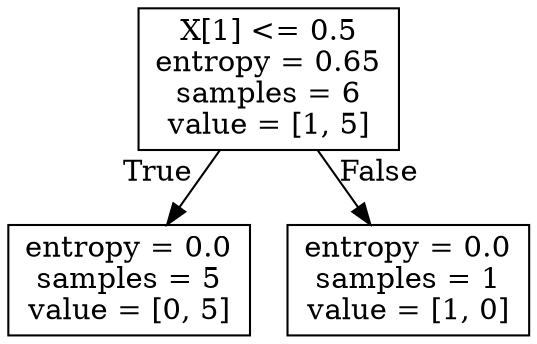 digraph Tree {
node [shape=box] ;
0 [label="X[1] <= 0.5\nentropy = 0.65\nsamples = 6\nvalue = [1, 5]"] ;
1 [label="entropy = 0.0\nsamples = 5\nvalue = [0, 5]"] ;
0 -> 1 [labeldistance=2.5, labelangle=45, headlabel="True"] ;
2 [label="entropy = 0.0\nsamples = 1\nvalue = [1, 0]"] ;
0 -> 2 [labeldistance=2.5, labelangle=-45, headlabel="False"] ;
}
